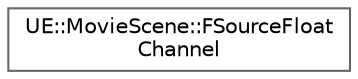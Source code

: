digraph "Graphical Class Hierarchy"
{
 // INTERACTIVE_SVG=YES
 // LATEX_PDF_SIZE
  bgcolor="transparent";
  edge [fontname=Helvetica,fontsize=10,labelfontname=Helvetica,labelfontsize=10];
  node [fontname=Helvetica,fontsize=10,shape=box,height=0.2,width=0.4];
  rankdir="LR";
  Node0 [id="Node000000",label="UE::MovieScene::FSourceFloat\lChannel",height=0.2,width=0.4,color="grey40", fillcolor="white", style="filled",URL="$d3/d26/structUE_1_1MovieScene_1_1FSourceFloatChannel.html",tooltip="The component data for evaluating a float channel."];
}

